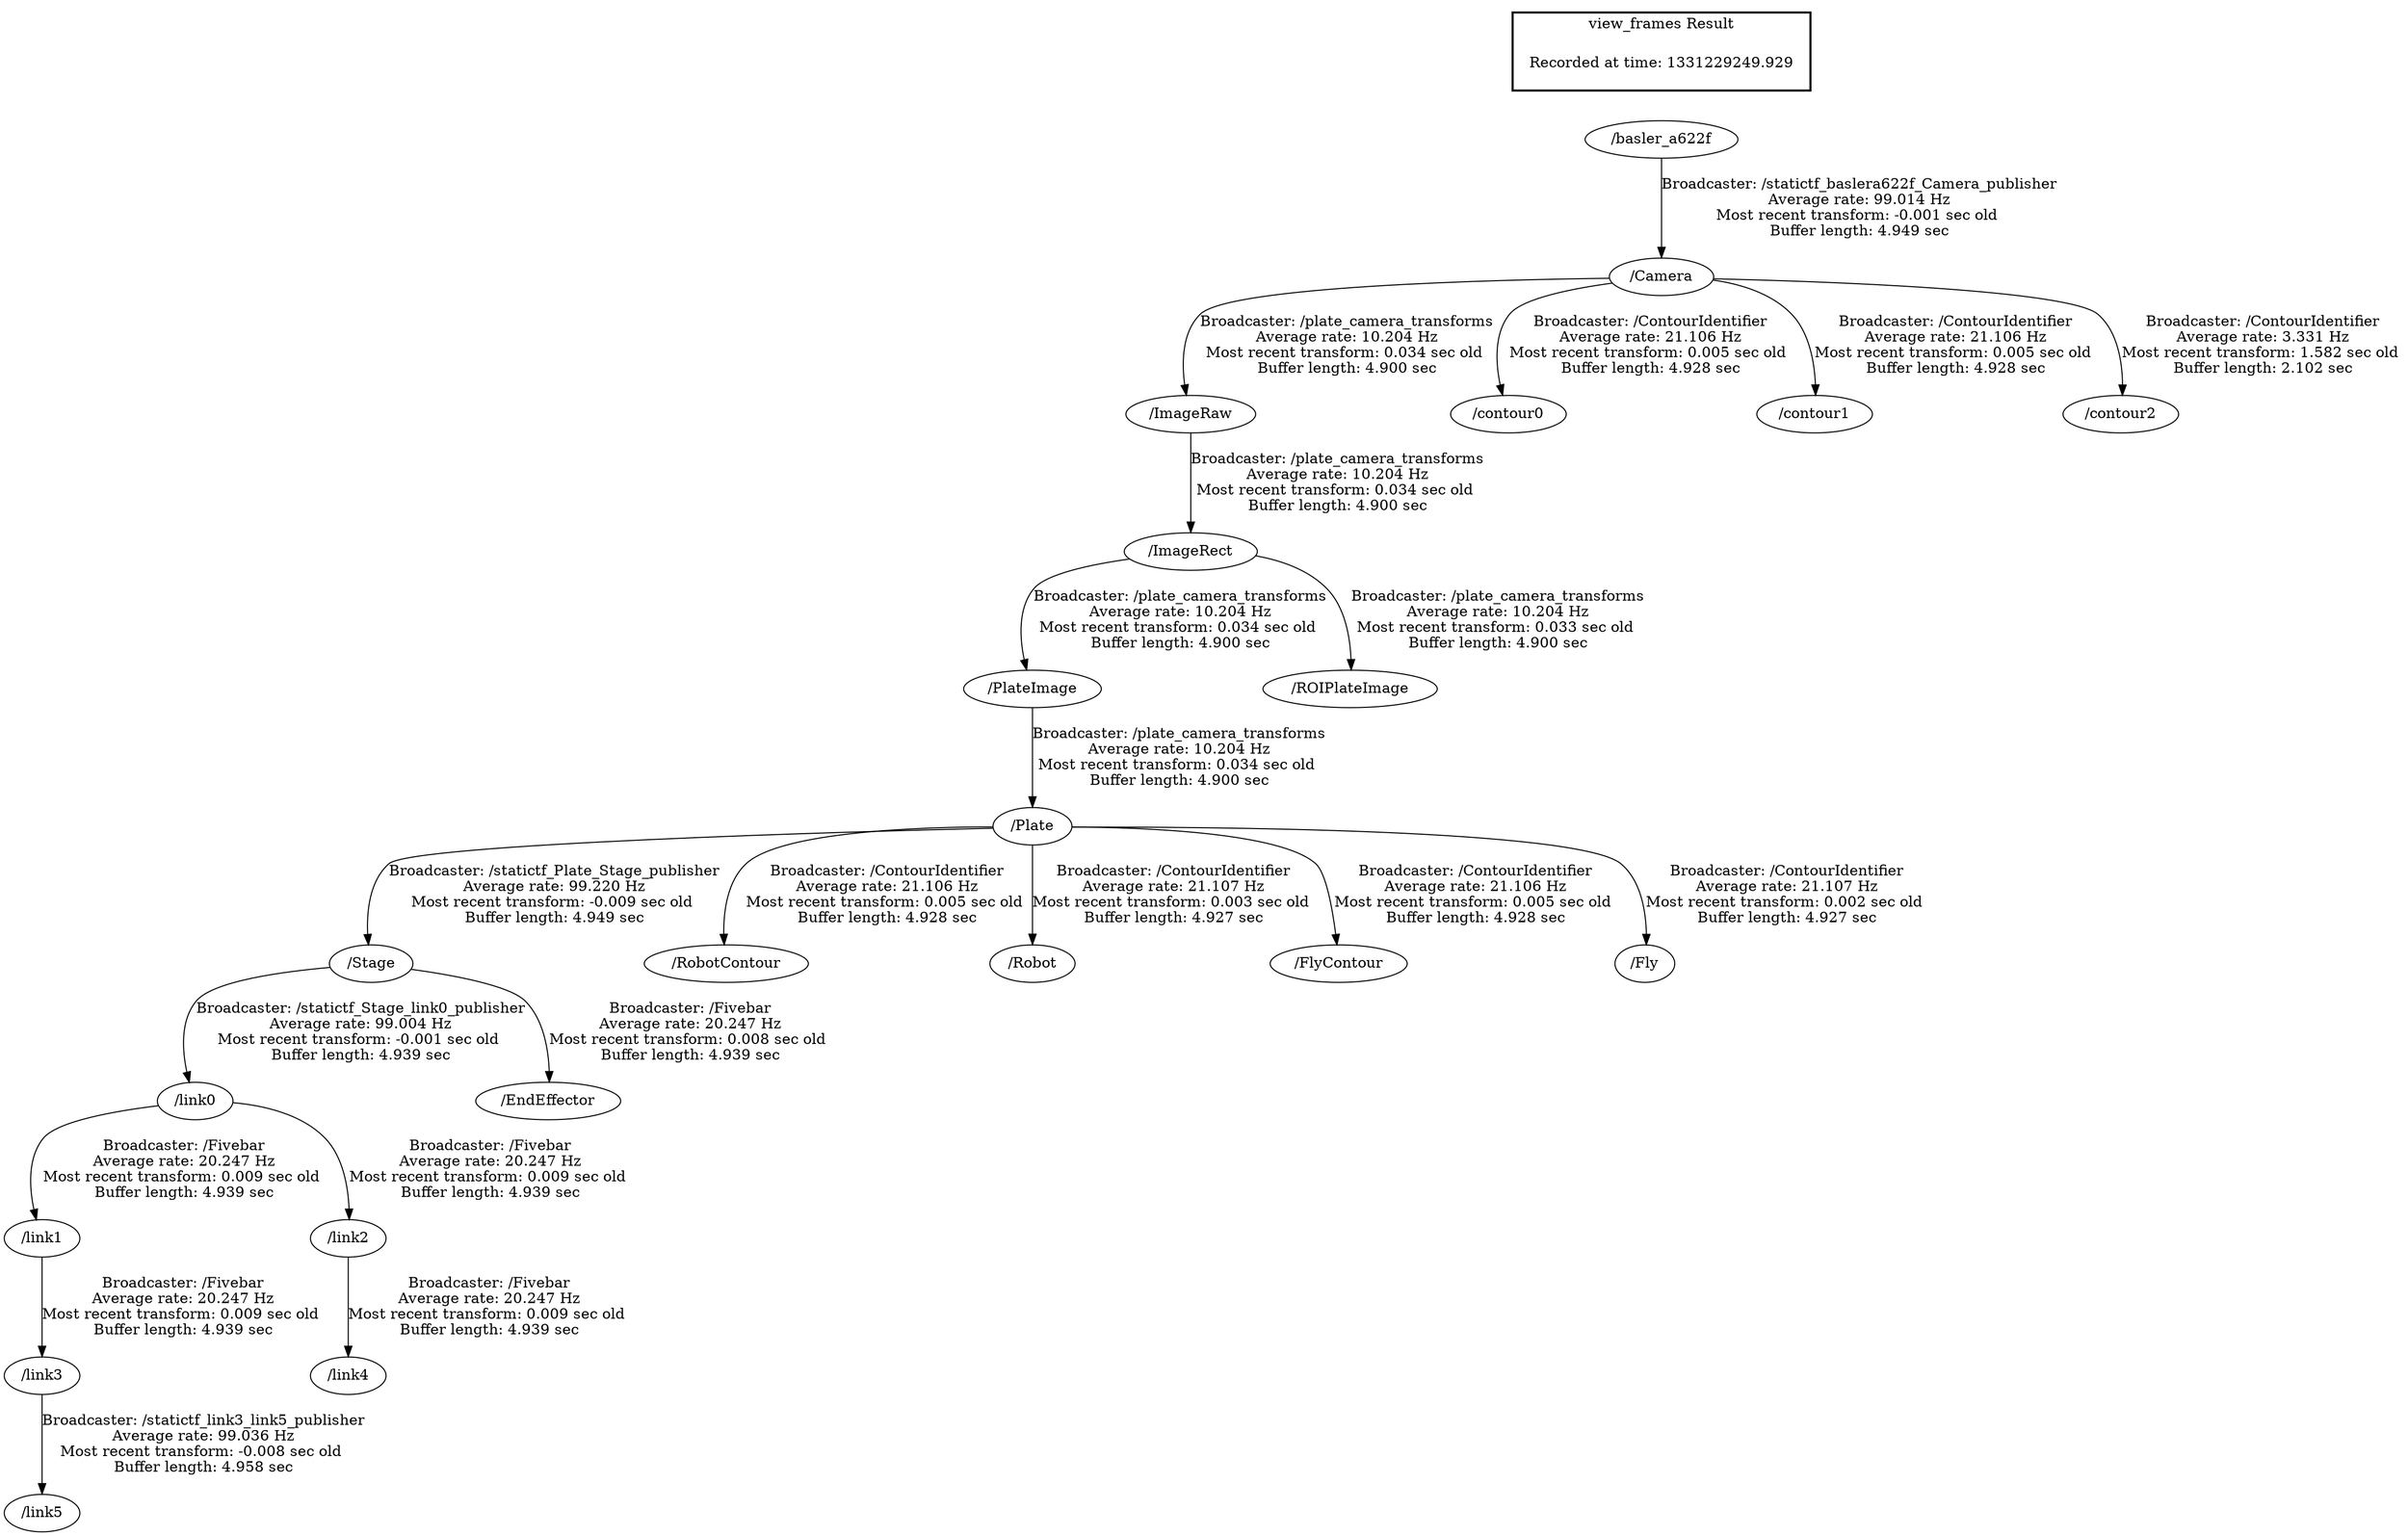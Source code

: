 digraph G {
"/basler_a622f" -> "/Camera"[label="Broadcaster: /statictf_baslera622f_Camera_publisher\nAverage rate: 99.014 Hz\nMost recent transform: -0.001 sec old \nBuffer length: 4.949 sec\n"];
"/link3" -> "/link5"[label="Broadcaster: /statictf_link3_link5_publisher\nAverage rate: 99.036 Hz\nMost recent transform: -0.008 sec old \nBuffer length: 4.958 sec\n"];
"/link1" -> "/link3"[label="Broadcaster: /Fivebar\nAverage rate: 20.247 Hz\nMost recent transform: 0.009 sec old \nBuffer length: 4.939 sec\n"];
"/Plate" -> "/Stage"[label="Broadcaster: /statictf_Plate_Stage_publisher\nAverage rate: 99.220 Hz\nMost recent transform: -0.009 sec old \nBuffer length: 4.949 sec\n"];
"/PlateImage" -> "/Plate"[label="Broadcaster: /plate_camera_transforms\nAverage rate: 10.204 Hz\nMost recent transform: 0.034 sec old \nBuffer length: 4.900 sec\n"];
"/Stage" -> "/link0"[label="Broadcaster: /statictf_Stage_link0_publisher\nAverage rate: 99.004 Hz\nMost recent transform: -0.001 sec old \nBuffer length: 4.939 sec\n"];
"/link0" -> "/link1"[label="Broadcaster: /Fivebar\nAverage rate: 20.247 Hz\nMost recent transform: 0.009 sec old \nBuffer length: 4.939 sec\n"];
"/link0" -> "/link2"[label="Broadcaster: /Fivebar\nAverage rate: 20.247 Hz\nMost recent transform: 0.009 sec old \nBuffer length: 4.939 sec\n"];
"/link2" -> "/link4"[label="Broadcaster: /Fivebar\nAverage rate: 20.247 Hz\nMost recent transform: 0.009 sec old \nBuffer length: 4.939 sec\n"];
"/Stage" -> "/EndEffector"[label="Broadcaster: /Fivebar\nAverage rate: 20.247 Hz\nMost recent transform: 0.008 sec old \nBuffer length: 4.939 sec\n"];
"/Camera" -> "/ImageRaw"[label="Broadcaster: /plate_camera_transforms\nAverage rate: 10.204 Hz\nMost recent transform: 0.034 sec old \nBuffer length: 4.900 sec\n"];
"/ImageRaw" -> "/ImageRect"[label="Broadcaster: /plate_camera_transforms\nAverage rate: 10.204 Hz\nMost recent transform: 0.034 sec old \nBuffer length: 4.900 sec\n"];
"/ImageRect" -> "/PlateImage"[label="Broadcaster: /plate_camera_transforms\nAverage rate: 10.204 Hz\nMost recent transform: 0.034 sec old \nBuffer length: 4.900 sec\n"];
"/ImageRect" -> "/ROIPlateImage"[label="Broadcaster: /plate_camera_transforms\nAverage rate: 10.204 Hz\nMost recent transform: 0.033 sec old \nBuffer length: 4.900 sec\n"];
"/Camera" -> "/contour0"[label="Broadcaster: /ContourIdentifier\nAverage rate: 21.106 Hz\nMost recent transform: 0.005 sec old \nBuffer length: 4.928 sec\n"];
"/Camera" -> "/contour1"[label="Broadcaster: /ContourIdentifier\nAverage rate: 21.106 Hz\nMost recent transform: 0.005 sec old \nBuffer length: 4.928 sec\n"];
"/Plate" -> "/RobotContour"[label="Broadcaster: /ContourIdentifier\nAverage rate: 21.106 Hz\nMost recent transform: 0.005 sec old \nBuffer length: 4.928 sec\n"];
"/Plate" -> "/Robot"[label="Broadcaster: /ContourIdentifier\nAverage rate: 21.107 Hz\nMost recent transform: 0.003 sec old \nBuffer length: 4.927 sec\n"];
"/Plate" -> "/FlyContour"[label="Broadcaster: /ContourIdentifier\nAverage rate: 21.106 Hz\nMost recent transform: 0.005 sec old \nBuffer length: 4.928 sec\n"];
"/Plate" -> "/Fly"[label="Broadcaster: /ContourIdentifier\nAverage rate: 21.107 Hz\nMost recent transform: 0.002 sec old \nBuffer length: 4.927 sec\n"];
"/Camera" -> "/contour2"[label="Broadcaster: /ContourIdentifier\nAverage rate: 3.331 Hz\nMost recent transform: 1.582 sec old \nBuffer length: 2.102 sec\n"];
edge [style=invis];
 subgraph cluster_legend { style=bold; color=black; label ="view_frames Result";
"Recorded at time: 1331229249.929"[ shape=plaintext ] ;
 }->"/basler_a622f";
}